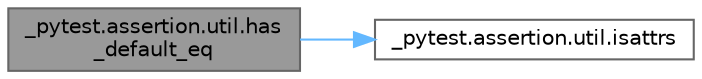 digraph "_pytest.assertion.util.has_default_eq"
{
 // LATEX_PDF_SIZE
  bgcolor="transparent";
  edge [fontname=Helvetica,fontsize=10,labelfontname=Helvetica,labelfontsize=10];
  node [fontname=Helvetica,fontsize=10,shape=box,height=0.2,width=0.4];
  rankdir="LR";
  Node1 [id="Node000001",label="_pytest.assertion.util.has\l_default_eq",height=0.2,width=0.4,color="gray40", fillcolor="grey60", style="filled", fontcolor="black",tooltip=" "];
  Node1 -> Node2 [id="edge1_Node000001_Node000002",color="steelblue1",style="solid",tooltip=" "];
  Node2 [id="Node000002",label="_pytest.assertion.util.isattrs",height=0.2,width=0.4,color="grey40", fillcolor="white", style="filled",URL="$namespace__pytest_1_1assertion_1_1util.html#aeaddcc9a2d6af026b4a32852abb1c669",tooltip=" "];
}
